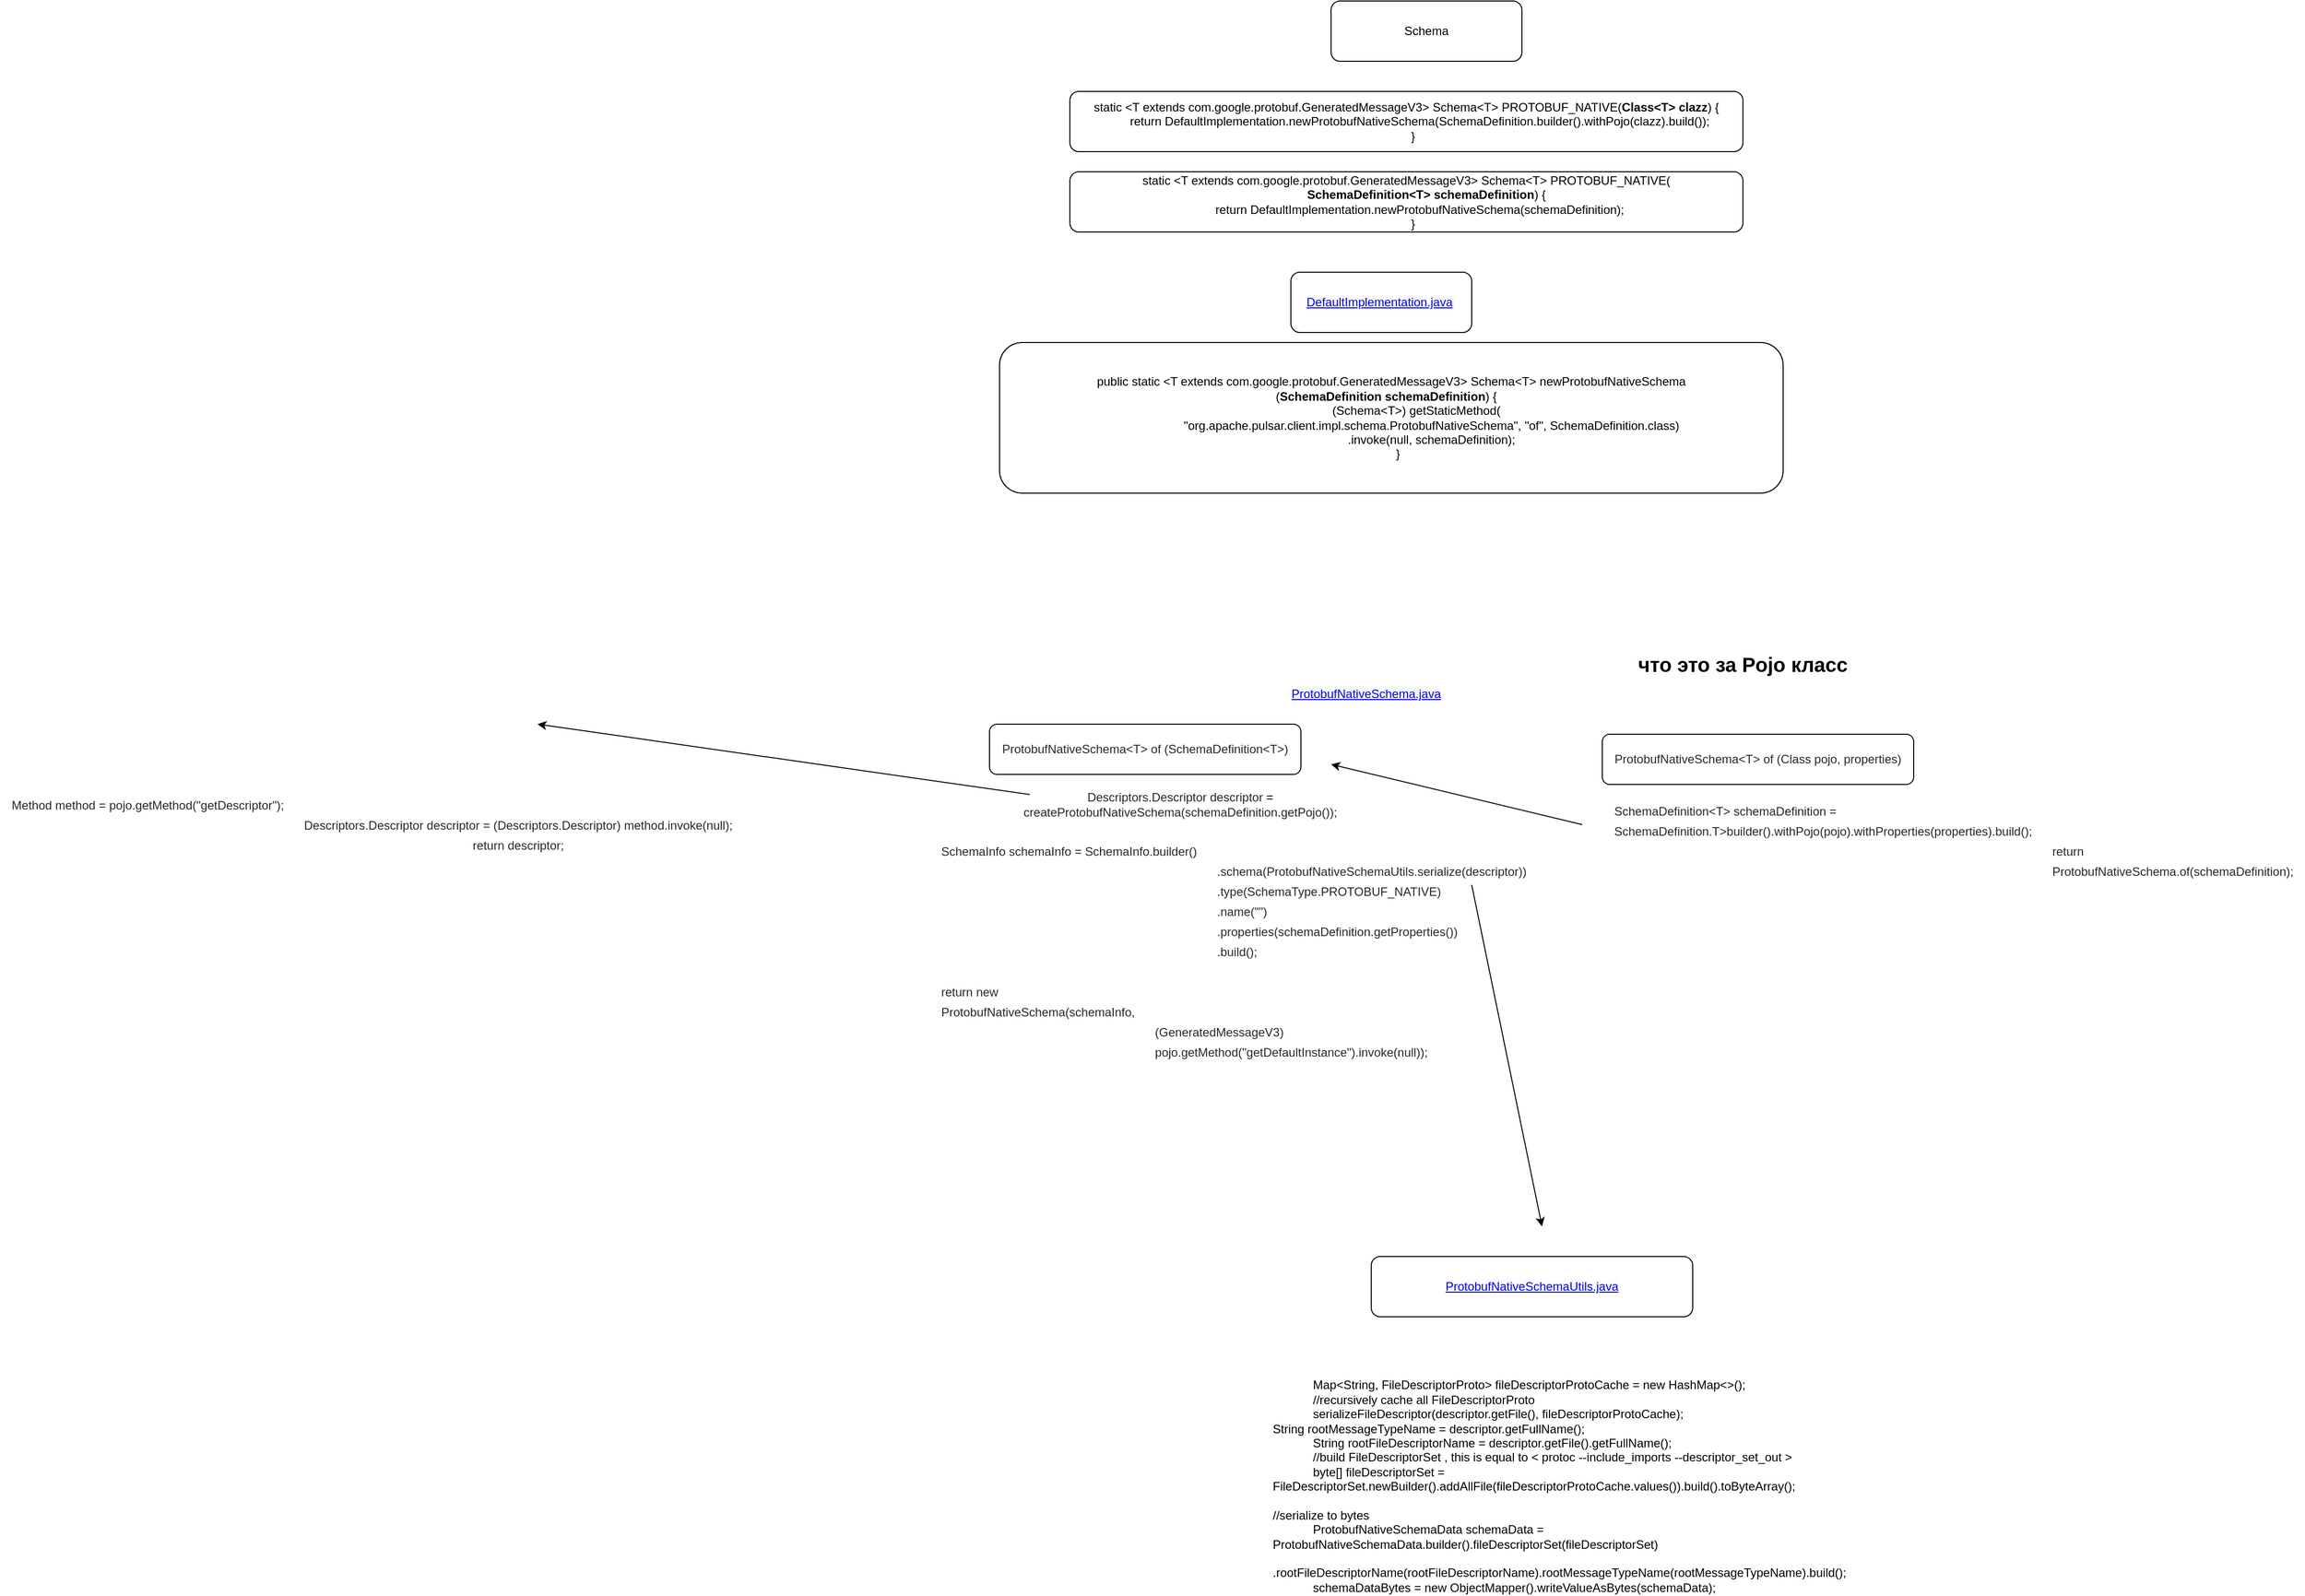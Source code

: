 <mxfile version="13.7.3" type="github">
  <diagram id="Q0m2RmjRIJz71ELetyrk" name="Page-1">
    <mxGraphModel dx="4521" dy="654" grid="1" gridSize="10" guides="1" tooltips="1" connect="1" arrows="1" fold="1" page="1" pageScale="1" pageWidth="3300" pageHeight="2339" math="0" shadow="0">
      <root>
        <mxCell id="0" />
        <mxCell id="1" parent="0" />
        <mxCell id="6mpbJJL6t-vMXSuraPCV-1" value="Schema" style="rounded=1;whiteSpace=wrap;html=1;" vertex="1" parent="1">
          <mxGeometry x="520" y="70" width="190" height="60" as="geometry" />
        </mxCell>
        <mxCell id="6mpbJJL6t-vMXSuraPCV-2" value="&lt;div&gt;static &amp;lt;T extends com.google.protobuf.GeneratedMessageV3&amp;gt; Schema&amp;lt;T&amp;gt; PROTOBUF_NATIVE(&lt;b&gt;Class&amp;lt;T&amp;gt; clazz&lt;/b&gt;) {&lt;/div&gt;&lt;div&gt;&amp;nbsp; &amp;nbsp; &amp;nbsp; &amp;nbsp; return DefaultImplementation.newProtobufNativeSchema(SchemaDefinition.builder().withPojo(clazz).build());&lt;/div&gt;&lt;div&gt;&amp;nbsp; &amp;nbsp; }&lt;/div&gt;" style="rounded=1;whiteSpace=wrap;html=1;" vertex="1" parent="1">
          <mxGeometry x="260" y="160" width="670" height="60" as="geometry" />
        </mxCell>
        <mxCell id="6mpbJJL6t-vMXSuraPCV-3" value="&lt;div&gt;static &amp;lt;T extends com.google.protobuf.GeneratedMessageV3&amp;gt; Schema&amp;lt;T&amp;gt; PROTOBUF_NATIVE(&lt;/div&gt;&lt;div&gt;&amp;nbsp; &amp;nbsp; &amp;nbsp; &amp;nbsp; &amp;nbsp; &amp;nbsp; &lt;b&gt;SchemaDefinition&amp;lt;T&amp;gt; schemaDefinition&lt;/b&gt;) {&lt;/div&gt;&lt;div&gt;&amp;nbsp; &amp;nbsp; &amp;nbsp; &amp;nbsp; return DefaultImplementation.newProtobufNativeSchema(schemaDefinition);&lt;/div&gt;&lt;div&gt;&amp;nbsp; &amp;nbsp; }&lt;/div&gt;" style="rounded=1;whiteSpace=wrap;html=1;" vertex="1" parent="1">
          <mxGeometry x="260" y="240" width="670" height="60" as="geometry" />
        </mxCell>
        <mxCell id="6mpbJJL6t-vMXSuraPCV-4" value="&lt;a title=&quot;pulsar-client-api/src/main/java/org/apache/pulsar/client/internal/DefaultImplementation.java&quot; class=&quot;Link--primary&quot; href=&quot;https://github.com/apache/pulsar/pull/8372/files#diff-56fbb78c5e6f3553c6abb571b3c7d32c5766234fbe3ccfeee4931c840b155562&quot; style=&quot;box-sizing: border-box ; background-color: rgb(250 , 251 , 252) ; font-family: , &amp;#34;consolas&amp;#34; , &amp;#34;liberation mono&amp;#34; , &amp;#34;menlo&amp;#34; , monospace&quot;&gt;DefaultImplementation.java&lt;/a&gt;&lt;span style=&quot;color: rgb(36 , 41 , 46) ; font-family: , &amp;#34;consolas&amp;#34; , &amp;#34;liberation mono&amp;#34; , &amp;#34;menlo&amp;#34; , monospace ; background-color: rgb(250 , 251 , 252)&quot;&gt;&amp;nbsp;&lt;/span&gt;" style="rounded=1;whiteSpace=wrap;html=1;" vertex="1" parent="1">
          <mxGeometry x="480" y="340" width="180" height="60" as="geometry" />
        </mxCell>
        <mxCell id="6mpbJJL6t-vMXSuraPCV-5" value="&lt;div&gt;public static &amp;lt;T extends com.google.protobuf.GeneratedMessageV3&amp;gt; Schema&amp;lt;T&amp;gt; newProtobufNativeSchema&lt;/div&gt;&lt;div&gt;(&lt;span&gt;&lt;b&gt;SchemaDefinition schemaDefinition&lt;/b&gt;) {&lt;/span&gt;&lt;span&gt;&amp;nbsp; &amp;nbsp;&lt;/span&gt;&lt;/div&gt;&lt;div&gt;&amp;nbsp; &amp;nbsp; &amp;nbsp; &amp;nbsp; &amp;nbsp; &amp;nbsp; &amp;nbsp; &amp;nbsp;(Schema&amp;lt;T&amp;gt;) getStaticMethod(&lt;/div&gt;&lt;div&gt;&amp;nbsp; &amp;nbsp; &amp;nbsp; &amp;nbsp; &amp;nbsp; &amp;nbsp; &amp;nbsp; &amp;nbsp; &amp;nbsp; &amp;nbsp; &amp;nbsp; &amp;nbsp; &quot;org.apache.pulsar.client.impl.schema.ProtobufNativeSchema&quot;, &quot;of&quot;, SchemaDefinition.class)&lt;/div&gt;&lt;div&gt;&amp;nbsp; &amp;nbsp; &amp;nbsp; &amp;nbsp; &amp;nbsp; &amp;nbsp; &amp;nbsp; &amp;nbsp; &amp;nbsp; &amp;nbsp; &amp;nbsp; &amp;nbsp; .invoke(null, schemaDefinition);&lt;/div&gt;&lt;div&gt;&amp;nbsp; &amp;nbsp; }&lt;/div&gt;" style="rounded=1;whiteSpace=wrap;html=1;" vertex="1" parent="1">
          <mxGeometry x="190" y="410" width="780" height="150" as="geometry" />
        </mxCell>
        <mxCell id="6mpbJJL6t-vMXSuraPCV-6" value="&lt;a title=&quot;pulsar-client/src/main/java/org/apache/pulsar/client/impl/schema/ProtobufNativeSchema.java&quot; class=&quot;Link--primary&quot; href=&quot;https://github.com/apache/pulsar/pull/8372/files#diff-2307caa16bd34481da63aa37cfa68b7c3c4da0c1bc77126a52c5f3e71e4e9add&quot; style=&quot;box-sizing: border-box ; background-color: rgb(250 , 251 , 252) ; font-family: , &amp;#34;consolas&amp;#34; , &amp;#34;liberation mono&amp;#34; , &amp;#34;menlo&amp;#34; , monospace&quot;&gt;ProtobufNativeSchema.java&lt;/a&gt;" style="text;html=1;strokeColor=none;fillColor=none;align=center;verticalAlign=middle;whiteSpace=wrap;rounded=0;" vertex="1" parent="1">
          <mxGeometry x="440" y="750" width="230" height="20" as="geometry" />
        </mxCell>
        <mxCell id="6mpbJJL6t-vMXSuraPCV-7" value="&lt;span class=&quot;pl-smi&quot; style=&quot;box-sizing: border-box ; color: rgb(36 , 41 , 46) ; font-family: , &amp;#34;consolas&amp;#34; , &amp;#34;liberation mono&amp;#34; , &amp;#34;menlo&amp;#34; , monospace ; background-color: rgb(255 , 255 , 255)&quot;&gt;ProtobufNativeSchema&amp;lt;T&amp;gt; of (SchemaDefinition&amp;lt;T&amp;gt;)&lt;/span&gt;&lt;span style=&quot;color: rgb(36 , 41 , 46) ; font-family: , &amp;#34;consolas&amp;#34; , &amp;#34;liberation mono&amp;#34; , &amp;#34;menlo&amp;#34; , monospace ; background-color: rgb(255 , 255 , 255)&quot;&gt;&lt;/span&gt;" style="rounded=1;whiteSpace=wrap;html=1;" vertex="1" parent="1">
          <mxGeometry x="180" y="790" width="310" height="50" as="geometry" />
        </mxCell>
        <mxCell id="6mpbJJL6t-vMXSuraPCV-9" value="&lt;span class=&quot;pl-smi&quot; style=&quot;box-sizing: border-box ; color: rgb(36 , 41 , 46) ; font-family: , &amp;#34;consolas&amp;#34; , &amp;#34;liberation mono&amp;#34; , &amp;#34;menlo&amp;#34; , monospace ; background-color: rgb(255 , 255 , 255)&quot;&gt;Descriptors&lt;/span&gt;&lt;span class=&quot;pl-k&quot; style=&quot;box-sizing: border-box ; font-family: , &amp;#34;consolas&amp;#34; , &amp;#34;liberation mono&amp;#34; , &amp;#34;menlo&amp;#34; , monospace ; background-color: rgb(255 , 255 , 255)&quot;&gt;.&lt;/span&gt;&lt;span class=&quot;pl-smi&quot; style=&quot;box-sizing: border-box ; color: rgb(36 , 41 , 46) ; font-family: , &amp;#34;consolas&amp;#34; , &amp;#34;liberation mono&amp;#34; , &amp;#34;menlo&amp;#34; , monospace ; background-color: rgb(255 , 255 , 255)&quot;&gt;Descriptor&lt;/span&gt;&lt;span style=&quot;color: rgb(36 , 41 , 46) ; font-family: , &amp;#34;consolas&amp;#34; , &amp;#34;liberation mono&amp;#34; , &amp;#34;menlo&amp;#34; , monospace ; background-color: rgb(255 , 255 , 255)&quot;&gt; descriptor &lt;/span&gt;&lt;span class=&quot;pl-k&quot; style=&quot;box-sizing: border-box ; font-family: , &amp;#34;consolas&amp;#34; , &amp;#34;liberation mono&amp;#34; , &amp;#34;menlo&amp;#34; , monospace ; background-color: rgb(255 , 255 , 255)&quot;&gt;=&lt;/span&gt;&lt;span style=&quot;color: rgb(36 , 41 , 46) ; font-family: , &amp;#34;consolas&amp;#34; , &amp;#34;liberation mono&amp;#34; , &amp;#34;menlo&amp;#34; , monospace ; background-color: rgb(255 , 255 , 255)&quot;&gt; createProtobufNativeSchema(schemaDefinition&lt;/span&gt;&lt;span class=&quot;pl-k&quot; style=&quot;box-sizing: border-box ; font-family: , &amp;#34;consolas&amp;#34; , &amp;#34;liberation mono&amp;#34; , &amp;#34;menlo&amp;#34; , monospace ; background-color: rgb(255 , 255 , 255)&quot;&gt;.&lt;/span&gt;&lt;span style=&quot;color: rgb(36 , 41 , 46) ; font-family: , &amp;#34;consolas&amp;#34; , &amp;#34;liberation mono&amp;#34; , &amp;#34;menlo&amp;#34; , monospace ; background-color: rgb(255 , 255 , 255)&quot;&gt;getPojo());&lt;/span&gt;" style="text;html=1;strokeColor=none;fillColor=none;align=center;verticalAlign=middle;whiteSpace=wrap;rounded=0;" vertex="1" parent="1">
          <mxGeometry x="350" y="860" width="40" height="20" as="geometry" />
        </mxCell>
        <mxCell id="6mpbJJL6t-vMXSuraPCV-10" value="&lt;table class=&quot;highlight tab-size js-file-line-container&quot; style=&quot;box-sizing: border-box ; border-spacing: 0px ; border-collapse: collapse ; color: rgb(36 , 41 , 46) ; font-size: 14px ; font-style: normal ; font-weight: 400 ; letter-spacing: normal ; text-transform: none ; word-spacing: 0px ; background-color: rgb(255 , 255 , 255)&quot;&gt;&lt;tbody style=&quot;box-sizing: border-box&quot;&gt;&lt;tr style=&quot;box-sizing: border-box&quot;&gt;&lt;td id=&quot;LC128&quot; class=&quot;blob-code blob-code-inner js-file-line&quot; style=&quot;box-sizing: border-box ; padding: 0px 10px ; position: relative ; line-height: 20px ; vertical-align: top ; overflow: visible ; font-size: 12px ; overflow-wrap: normal&quot;&gt;&lt;span class=&quot;pl-smi&quot; style=&quot;box-sizing: border-box&quot;&gt;SchemaInfo&amp;nbsp;&lt;/span&gt;schemaInfo&amp;nbsp;&lt;span class=&quot;pl-k&quot; style=&quot;box-sizing: border-box&quot;&gt;=&amp;nbsp;&lt;/span&gt;&lt;span class=&quot;pl-smi&quot; style=&quot;box-sizing: border-box&quot;&gt;SchemaInfo&lt;/span&gt;&lt;span class=&quot;pl-k&quot; style=&quot;box-sizing: border-box&quot;&gt;.&lt;/span&gt;builder()&lt;/td&gt;&lt;/tr&gt;&lt;tr style=&quot;box-sizing: border-box&quot;&gt;&lt;td id=&quot;L129&quot; class=&quot;blob-num js-line-number&quot; style=&quot;box-sizing: border-box ; padding: 0px 10px ; width: 50px ; min-width: 50px ; font-size: 12px ; line-height: 20px ; text-align: right ; vertical-align: top ; cursor: pointer&quot;&gt;&lt;/td&gt;&lt;td id=&quot;LC129&quot; class=&quot;blob-code blob-code-inner js-file-line&quot; style=&quot;box-sizing: border-box ; padding: 0px 10px ; position: relative ; line-height: 20px ; vertical-align: top ; overflow: visible ; font-size: 12px ; overflow-wrap: normal&quot;&gt;                .schema(&lt;span class=&quot;pl-smi&quot; style=&quot;box-sizing: border-box&quot;&gt;ProtobufNativeSchemaUtils&lt;/span&gt;&lt;span class=&quot;pl-k&quot; style=&quot;box-sizing: border-box&quot;&gt;.&lt;/span&gt;serialize(descriptor))&lt;/td&gt;&lt;/tr&gt;&lt;tr style=&quot;box-sizing: border-box&quot;&gt;&lt;td id=&quot;L130&quot; class=&quot;blob-num js-line-number&quot; style=&quot;box-sizing: border-box ; padding: 0px 10px ; width: 50px ; min-width: 50px ; font-size: 12px ; line-height: 20px ; text-align: right ; vertical-align: top ; cursor: pointer&quot;&gt;&lt;/td&gt;&lt;td id=&quot;LC130&quot; class=&quot;blob-code blob-code-inner js-file-line&quot; style=&quot;box-sizing: border-box ; padding: 0px 10px ; position: relative ; line-height: 20px ; vertical-align: top ; overflow: visible ; font-size: 12px ; overflow-wrap: normal&quot;&gt;                .type(&lt;span class=&quot;pl-smi&quot; style=&quot;box-sizing: border-box&quot;&gt;SchemaType&lt;/span&gt;&lt;span class=&quot;pl-c1&quot; style=&quot;box-sizing: border-box&quot;&gt;&lt;span class=&quot;pl-k&quot; style=&quot;box-sizing: border-box&quot;&gt;.&lt;/span&gt;PROTOBUF_NATIVE&lt;/span&gt;)&lt;/td&gt;&lt;/tr&gt;&lt;tr style=&quot;box-sizing: border-box&quot;&gt;&lt;td id=&quot;L131&quot; class=&quot;blob-num js-line-number&quot; style=&quot;box-sizing: border-box ; padding: 0px 10px ; width: 50px ; min-width: 50px ; font-size: 12px ; line-height: 20px ; text-align: right ; vertical-align: top ; cursor: pointer&quot;&gt;&lt;/td&gt;&lt;td id=&quot;LC131&quot; class=&quot;blob-code blob-code-inner js-file-line&quot; style=&quot;box-sizing: border-box ; padding: 0px 10px ; position: relative ; line-height: 20px ; vertical-align: top ; overflow: visible ; font-size: 12px ; overflow-wrap: normal&quot;&gt;                .name(&lt;span class=&quot;pl-s&quot; style=&quot;box-sizing: border-box&quot;&gt;&lt;span class=&quot;pl-pds&quot; style=&quot;box-sizing: border-box&quot;&gt;&quot;&lt;/span&gt;&lt;span class=&quot;pl-pds&quot; style=&quot;box-sizing: border-box&quot;&gt;&quot;&lt;/span&gt;&lt;/span&gt;)&lt;/td&gt;&lt;/tr&gt;&lt;tr style=&quot;box-sizing: border-box&quot;&gt;&lt;td id=&quot;L132&quot; class=&quot;blob-num js-line-number&quot; style=&quot;box-sizing: border-box ; padding: 0px 10px ; width: 50px ; min-width: 50px ; font-size: 12px ; line-height: 20px ; text-align: right ; vertical-align: top ; cursor: pointer&quot;&gt;&lt;/td&gt;&lt;td id=&quot;LC132&quot; class=&quot;blob-code blob-code-inner js-file-line&quot; style=&quot;box-sizing: border-box ; padding: 0px 10px ; position: relative ; line-height: 20px ; vertical-align: top ; overflow: visible ; font-size: 12px ; overflow-wrap: normal&quot;&gt;                .properties(schemaDefinition&lt;span class=&quot;pl-k&quot; style=&quot;box-sizing: border-box&quot;&gt;.&lt;/span&gt;getProperties())&lt;/td&gt;&lt;/tr&gt;&lt;tr style=&quot;box-sizing: border-box&quot;&gt;&lt;td id=&quot;L133&quot; class=&quot;blob-num js-line-number&quot; style=&quot;box-sizing: border-box ; padding: 0px 10px ; width: 50px ; min-width: 50px ; font-size: 12px ; line-height: 20px ; text-align: right ; vertical-align: top ; cursor: pointer&quot;&gt;&lt;/td&gt;&lt;td id=&quot;LC133&quot; class=&quot;blob-code blob-code-inner js-file-line&quot; style=&quot;box-sizing: border-box ; padding: 0px 10px ; position: relative ; line-height: 20px ; vertical-align: top ; overflow: visible ; font-size: 12px ; overflow-wrap: normal&quot;&gt;                .build();&lt;/td&gt;&lt;/tr&gt;&lt;/tbody&gt;&lt;/table&gt;" style="text;whiteSpace=wrap;html=1;" vertex="1" parent="1">
          <mxGeometry x="120" y="900" width="550" height="180" as="geometry" />
        </mxCell>
        <mxCell id="6mpbJJL6t-vMXSuraPCV-11" value="&lt;table class=&quot;highlight tab-size js-file-line-container&quot; style=&quot;box-sizing: border-box; border-spacing: 0px; border-collapse: collapse; color: rgb(36, 41, 46); font-size: 14px; font-style: normal; font-weight: 400; letter-spacing: normal; text-transform: none; word-spacing: 0px; background-color: rgb(255, 255, 255);&quot;&gt;&lt;tbody style=&quot;box-sizing: border-box&quot;&gt;&lt;tr style=&quot;box-sizing: border-box&quot;&gt;&lt;td id=&quot;LC135&quot; class=&quot;blob-code blob-code-inner js-file-line&quot; style=&quot;box-sizing: border-box; padding: 0px 10px; position: relative; line-height: 20px; vertical-align: top; overflow: visible; font-size: 12px; overflow-wrap: normal;&quot;&gt;&lt;span class=&quot;pl-k&quot; style=&quot;box-sizing: border-box&quot;&gt;return&lt;/span&gt; &lt;span class=&quot;pl-k&quot; style=&quot;box-sizing: border-box&quot;&gt;new&lt;/span&gt; &lt;span class=&quot;pl-smi&quot; style=&quot;box-sizing: border-box&quot;&gt;ProtobufNativeSchema&lt;/span&gt;(schemaInfo,&lt;/td&gt;&lt;/tr&gt;&lt;tr style=&quot;box-sizing: border-box&quot;&gt;&lt;td id=&quot;L136&quot; class=&quot;blob-num js-line-number&quot; style=&quot;box-sizing: border-box; padding: 0px 10px; width: 50px; min-width: 50px; font-size: 12px; line-height: 20px; text-align: right; vertical-align: top; cursor: pointer;&quot;&gt;&lt;/td&gt;&lt;td id=&quot;LC136&quot; class=&quot;blob-code blob-code-inner js-file-line&quot; style=&quot;box-sizing: border-box; padding: 0px 10px; position: relative; line-height: 20px; vertical-align: top; overflow: visible; font-size: 12px; overflow-wrap: normal;&quot;&gt;                    (&lt;span class=&quot;pl-smi&quot; style=&quot;box-sizing: border-box&quot;&gt;GeneratedMessageV3&lt;/span&gt;) pojo&lt;span class=&quot;pl-k&quot; style=&quot;box-sizing: border-box&quot;&gt;.&lt;/span&gt;getMethod(&lt;span class=&quot;pl-s&quot; style=&quot;box-sizing: border-box&quot;&gt;&lt;span class=&quot;pl-pds&quot; style=&quot;box-sizing: border-box&quot;&gt;&quot;&lt;/span&gt;getDefaultInstance&lt;span class=&quot;pl-pds&quot; style=&quot;box-sizing: border-box&quot;&gt;&quot;&lt;/span&gt;&lt;/span&gt;)&lt;span class=&quot;pl-k&quot; style=&quot;box-sizing: border-box&quot;&gt;.&lt;/span&gt;invoke(&lt;span class=&quot;pl-c1&quot; style=&quot;box-sizing: border-box&quot;&gt;null&lt;/span&gt;));&lt;/td&gt;&lt;/tr&gt;&lt;/tbody&gt;&lt;/table&gt;" style="text;whiteSpace=wrap;html=1;" vertex="1" parent="1">
          <mxGeometry x="120" y="1040" width="550" height="100" as="geometry" />
        </mxCell>
        <mxCell id="6mpbJJL6t-vMXSuraPCV-12" value="&lt;span class=&quot;pl-smi&quot; style=&quot;box-sizing: border-box ; color: rgb(36 , 41 , 46) ; font-family: , &amp;#34;consolas&amp;#34; , &amp;#34;liberation mono&amp;#34; , &amp;#34;menlo&amp;#34; , monospace ; background-color: rgb(255 , 255 , 255)&quot;&gt;ProtobufNativeSchema&amp;lt;T&amp;gt; of (Class pojo, properties)&lt;/span&gt;&lt;span style=&quot;color: rgb(36 , 41 , 46) ; font-family: , &amp;#34;consolas&amp;#34; , &amp;#34;liberation mono&amp;#34; , &amp;#34;menlo&amp;#34; , monospace ; background-color: rgb(255 , 255 , 255)&quot;&gt;&lt;/span&gt;" style="rounded=1;whiteSpace=wrap;html=1;" vertex="1" parent="1">
          <mxGeometry x="790" y="800" width="310" height="50" as="geometry" />
        </mxCell>
        <mxCell id="6mpbJJL6t-vMXSuraPCV-14" value="&lt;table class=&quot;highlight tab-size js-file-line-container&quot; style=&quot;box-sizing: border-box ; border-spacing: 0px ; border-collapse: collapse ; color: rgb(36 , 41 , 46) ; font-size: 14px ; font-style: normal ; font-weight: 400 ; letter-spacing: normal ; text-transform: none ; word-spacing: 0px ; background-color: rgb(255 , 255 , 255)&quot;&gt;&lt;tbody style=&quot;box-sizing: border-box&quot;&gt;&lt;tr style=&quot;box-sizing: border-box&quot;&gt;&lt;td id=&quot;LC115&quot; class=&quot;blob-code blob-code-inner js-file-line&quot; style=&quot;box-sizing: border-box ; padding: 0px 10px ; position: relative ; line-height: 20px ; vertical-align: top ; overflow: visible ; font-size: 12px ; overflow-wrap: normal&quot;&gt; &lt;span class=&quot;pl-k&quot; style=&quot;box-sizing: border-box&quot;&gt;SchemaDefinition&amp;lt;&lt;span class=&quot;pl-smi&quot; style=&quot;box-sizing: border-box&quot;&gt;T&lt;/span&gt;&amp;gt;&lt;/span&gt; schemaDefinition &lt;span class=&quot;pl-k&quot; style=&quot;box-sizing: border-box&quot;&gt;=&lt;/span&gt; &lt;span class=&quot;pl-smi&quot; style=&quot;box-sizing: border-box&quot;&gt;SchemaDefinition&lt;/span&gt;&lt;span class=&quot;pl-k&quot; style=&quot;box-sizing: border-box&quot;&gt;.&lt;/span&gt;&lt;span class=&quot;pl-smi&quot; style=&quot;box-sizing: border-box&quot;&gt;T&lt;/span&gt;&lt;span class=&quot;pl-k&quot; style=&quot;box-sizing: border-box&quot;&gt;&amp;gt;&lt;/span&gt;builder()&lt;span class=&quot;pl-k&quot; style=&quot;box-sizing: border-box&quot;&gt;.&lt;/span&gt;withPojo(pojo)&lt;span class=&quot;pl-k&quot; style=&quot;box-sizing: border-box&quot;&gt;.&lt;/span&gt;withProperties(properties)&lt;span class=&quot;pl-k&quot; style=&quot;box-sizing: border-box&quot;&gt;.&lt;/span&gt;build();&lt;/td&gt;&lt;/tr&gt;&lt;tr style=&quot;box-sizing: border-box&quot;&gt;&lt;td id=&quot;L116&quot; class=&quot;blob-num js-line-number&quot; style=&quot;box-sizing: border-box ; padding: 0px 10px ; width: 50px ; min-width: 50px ; font-size: 12px ; line-height: 20px ; text-align: right ; vertical-align: top ; cursor: pointer&quot;&gt;&lt;/td&gt;&lt;td id=&quot;LC116&quot; class=&quot;blob-code blob-code-inner js-file-line&quot; style=&quot;box-sizing: border-box ; padding: 0px 10px ; position: relative ; line-height: 20px ; vertical-align: top ; overflow: visible ; font-size: 12px ; overflow-wrap: normal&quot;&gt;        &lt;span class=&quot;pl-k&quot; style=&quot;box-sizing: border-box&quot;&gt;return&lt;/span&gt; &lt;span class=&quot;pl-smi&quot; style=&quot;box-sizing: border-box&quot;&gt;ProtobufNativeSchema&lt;/span&gt;&lt;span class=&quot;pl-k&quot; style=&quot;box-sizing: border-box&quot;&gt;.&lt;/span&gt;of(schemaDefinition);&lt;/td&gt;&lt;/tr&gt;&lt;/tbody&gt;&lt;/table&gt;" style="text;whiteSpace=wrap;html=1;" vertex="1" parent="1">
          <mxGeometry x="790" y="860" width="550" height="100" as="geometry" />
        </mxCell>
        <mxCell id="6mpbJJL6t-vMXSuraPCV-16" value="&#xa;&#xa;&lt;table class=&quot;highlight tab-size js-file-line-container&quot; style=&quot;box-sizing: border-box; border-spacing: 0px; border-collapse: collapse; color: rgb(36, 41, 46); font-size: 14px; font-style: normal; font-weight: 400; letter-spacing: normal; text-transform: none; word-spacing: 0px; background-color: rgb(255, 255, 255);&quot;&gt;&lt;tbody style=&quot;box-sizing: border-box&quot;&gt;&lt;tr style=&quot;box-sizing: border-box&quot;&gt;&lt;td id=&quot;LC63&quot; class=&quot;blob-code blob-code-inner js-file-line&quot; style=&quot;box-sizing: border-box; padding: 0px 10px; position: relative; line-height: 20px; vertical-align: top; overflow: visible; font-size: 12px; overflow-wrap: normal;&quot;&gt; &lt;span class=&quot;pl-smi&quot; style=&quot;box-sizing: border-box&quot;&gt;Method&lt;/span&gt; method &lt;span class=&quot;pl-k&quot; style=&quot;box-sizing: border-box&quot;&gt;=&lt;/span&gt; pojo&lt;span class=&quot;pl-k&quot; style=&quot;box-sizing: border-box&quot;&gt;.&lt;/span&gt;getMethod(&lt;span class=&quot;pl-s&quot; style=&quot;box-sizing: border-box&quot;&gt;&lt;span class=&quot;pl-pds&quot; style=&quot;box-sizing: border-box&quot;&gt;&quot;&lt;/span&gt;getDescriptor&lt;span class=&quot;pl-pds&quot; style=&quot;box-sizing: border-box&quot;&gt;&quot;&lt;/span&gt;&lt;/span&gt;);&lt;/td&gt;&lt;/tr&gt;&lt;tr style=&quot;box-sizing: border-box&quot;&gt;&lt;td id=&quot;L64&quot; class=&quot;blob-num js-line-number&quot; style=&quot;box-sizing: border-box; padding: 0px 10px; width: 50px; min-width: 50px; font-size: 12px; line-height: 20px; text-align: right; vertical-align: top; cursor: pointer;&quot;&gt;&lt;/td&gt;&lt;td id=&quot;LC64&quot; class=&quot;blob-code blob-code-inner js-file-line&quot; style=&quot;box-sizing: border-box; padding: 0px 10px; position: relative; line-height: 20px; vertical-align: top; overflow: visible; font-size: 12px; overflow-wrap: normal;&quot;&gt;            &lt;span class=&quot;pl-smi&quot; style=&quot;box-sizing: border-box&quot;&gt;Descriptors&lt;/span&gt;&lt;span class=&quot;pl-k&quot; style=&quot;box-sizing: border-box&quot;&gt;.&lt;/span&gt;&lt;span class=&quot;pl-smi&quot; style=&quot;box-sizing: border-box&quot;&gt;Descriptor&lt;/span&gt; descriptor &lt;span class=&quot;pl-k&quot; style=&quot;box-sizing: border-box&quot;&gt;=&lt;/span&gt; (&lt;span class=&quot;pl-smi&quot; style=&quot;box-sizing: border-box&quot;&gt;Descriptors&lt;/span&gt;&lt;span class=&quot;pl-k&quot; style=&quot;box-sizing: border-box&quot;&gt;.&lt;/span&gt;&lt;span class=&quot;pl-smi&quot; style=&quot;box-sizing: border-box&quot;&gt;Descriptor&lt;/span&gt;) method&lt;span class=&quot;pl-k&quot; style=&quot;box-sizing: border-box&quot;&gt;.&lt;/span&gt;invoke(&lt;span class=&quot;pl-c1&quot; style=&quot;box-sizing: border-box&quot;&gt;null&lt;/span&gt;);&lt;/td&gt;&lt;/tr&gt;&lt;tr style=&quot;box-sizing: border-box&quot;&gt;&lt;td id=&quot;L65&quot; class=&quot;blob-num js-line-number&quot; style=&quot;box-sizing: border-box; padding: 0px 10px; width: 50px; min-width: 50px; font-size: 12px; line-height: 20px; text-align: right; vertical-align: top; cursor: pointer;&quot;&gt;&lt;/td&gt;&lt;td id=&quot;LC65&quot; class=&quot;blob-code blob-code-inner js-file-line&quot; style=&quot;box-sizing: border-box; padding: 0px 10px; position: relative; line-height: 20px; vertical-align: top; overflow: visible; font-size: 12px; overflow-wrap: normal;&quot;&gt;            &lt;span class=&quot;pl-k&quot; style=&quot;box-sizing: border-box&quot;&gt;return&lt;/span&gt; descriptor;&lt;/td&gt;&lt;/tr&gt;&lt;/tbody&gt;&lt;/table&gt;&#xa;&#xa;" style="endArrow=classic;html=1;" edge="1" parent="1">
          <mxGeometry x="1" y="341" width="50" height="50" relative="1" as="geometry">
            <mxPoint x="220" y="860" as="sourcePoint" />
            <mxPoint x="-270" y="790" as="targetPoint" />
            <mxPoint x="-117" y="-238" as="offset" />
          </mxGeometry>
        </mxCell>
        <mxCell id="6mpbJJL6t-vMXSuraPCV-17" value="" style="endArrow=classic;html=1;" edge="1" parent="1">
          <mxGeometry width="50" height="50" relative="1" as="geometry">
            <mxPoint x="660" y="950" as="sourcePoint" />
            <mxPoint x="730" y="1290" as="targetPoint" />
          </mxGeometry>
        </mxCell>
        <mxCell id="6mpbJJL6t-vMXSuraPCV-19" value="&lt;a title=&quot;pulsar-client/src/main/java/org/apache/pulsar/client/impl/schema/ProtobufNativeSchemaUtils.java&quot; class=&quot;Link--primary&quot; href=&quot;https://github.com/apache/pulsar/pull/8372/files#diff-3e61989ee9b0f9593f14a51289c7d5bbe869c4ab742eb54689db63df493a2d96&quot; style=&quot;box-sizing: border-box ; background-color: rgb(250 , 251 , 252) ; font-family: , &amp;#34;consolas&amp;#34; , &amp;#34;liberation mono&amp;#34; , &amp;#34;menlo&amp;#34; , monospace&quot;&gt;ProtobufNativeSchemaUtils.java&lt;/a&gt;" style="rounded=1;whiteSpace=wrap;html=1;" vertex="1" parent="1">
          <mxGeometry x="560" y="1320" width="320" height="60" as="geometry" />
        </mxCell>
        <mxCell id="6mpbJJL6t-vMXSuraPCV-20" value="&lt;div&gt;&lt;br&gt;&lt;/div&gt;&lt;div&gt;&amp;nbsp; &amp;nbsp; &amp;nbsp; &amp;nbsp; &amp;nbsp; &amp;nbsp; Map&amp;lt;String, FileDescriptorProto&amp;gt; fileDescriptorProtoCache = new HashMap&amp;lt;&amp;gt;();&lt;/div&gt;&lt;div&gt;&amp;nbsp; &amp;nbsp; &amp;nbsp; &amp;nbsp; &amp;nbsp; &amp;nbsp; //recursively cache all FileDescriptorProto&lt;/div&gt;&lt;div&gt;&amp;nbsp; &amp;nbsp; &amp;nbsp; &amp;nbsp; &amp;nbsp; &amp;nbsp; serializeFileDescriptor(descriptor.getFile(), fileDescriptorProtoCache);&lt;/div&gt;&lt;div&gt;&lt;div&gt;String rootMessageTypeName = descriptor.getFullName();&lt;/div&gt;&lt;div&gt;&amp;nbsp; &amp;nbsp; &amp;nbsp; &amp;nbsp; &amp;nbsp; &amp;nbsp; String rootFileDescriptorName = descriptor.getFile().getFullName();&lt;/div&gt;&lt;div&gt;&amp;nbsp; &amp;nbsp; &amp;nbsp; &amp;nbsp; &amp;nbsp; &amp;nbsp; //build FileDescriptorSet , this is equal to &amp;lt; protoc --include_imports --descriptor_set_out &amp;gt;&lt;/div&gt;&lt;div&gt;&amp;nbsp; &amp;nbsp; &amp;nbsp; &amp;nbsp; &amp;nbsp; &amp;nbsp; byte[] fileDescriptorSet = FileDescriptorSet.newBuilder().addAllFile(fileDescriptorProtoCache.values()).build().toByteArray();&lt;/div&gt;&lt;/div&gt;&lt;div&gt;&lt;br&gt;&lt;/div&gt;&lt;div&gt;&lt;div&gt;//serialize to bytes&lt;/div&gt;&lt;div&gt;&amp;nbsp; &amp;nbsp; &amp;nbsp; &amp;nbsp; &amp;nbsp; &amp;nbsp; ProtobufNativeSchemaData schemaData = ProtobufNativeSchemaData.builder().fileDescriptorSet(fileDescriptorSet)&lt;/div&gt;&lt;div&gt;&amp;nbsp; &amp;nbsp; &amp;nbsp; &amp;nbsp; &amp;nbsp; &amp;nbsp; &amp;nbsp; &amp;nbsp; &amp;nbsp; &amp;nbsp; .rootFileDescriptorName(rootFileDescriptorName).rootMessageTypeName(rootMessageTypeName).build();&lt;/div&gt;&lt;div&gt;&amp;nbsp; &amp;nbsp; &amp;nbsp; &amp;nbsp; &amp;nbsp; &amp;nbsp; schemaDataBytes = new ObjectMapper().writeValueAsBytes(schemaData);&lt;/div&gt;&lt;/div&gt;" style="text;whiteSpace=wrap;html=1;" vertex="1" parent="1">
          <mxGeometry x="460" y="1420" width="550" height="210" as="geometry" />
        </mxCell>
        <mxCell id="6mpbJJL6t-vMXSuraPCV-21" value="" style="endArrow=classic;html=1;" edge="1" parent="1">
          <mxGeometry width="50" height="50" relative="1" as="geometry">
            <mxPoint x="770" y="890" as="sourcePoint" />
            <mxPoint x="520" y="830" as="targetPoint" />
          </mxGeometry>
        </mxCell>
        <mxCell id="6mpbJJL6t-vMXSuraPCV-22" value="&lt;font style=&quot;font-size: 20px&quot;&gt;&lt;b&gt;что это за Pojo класс&lt;/b&gt;&lt;/font&gt;" style="text;html=1;strokeColor=none;fillColor=none;align=center;verticalAlign=middle;whiteSpace=wrap;rounded=0;" vertex="1" parent="1">
          <mxGeometry x="720" y="720" width="420" height="20" as="geometry" />
        </mxCell>
      </root>
    </mxGraphModel>
  </diagram>
</mxfile>
